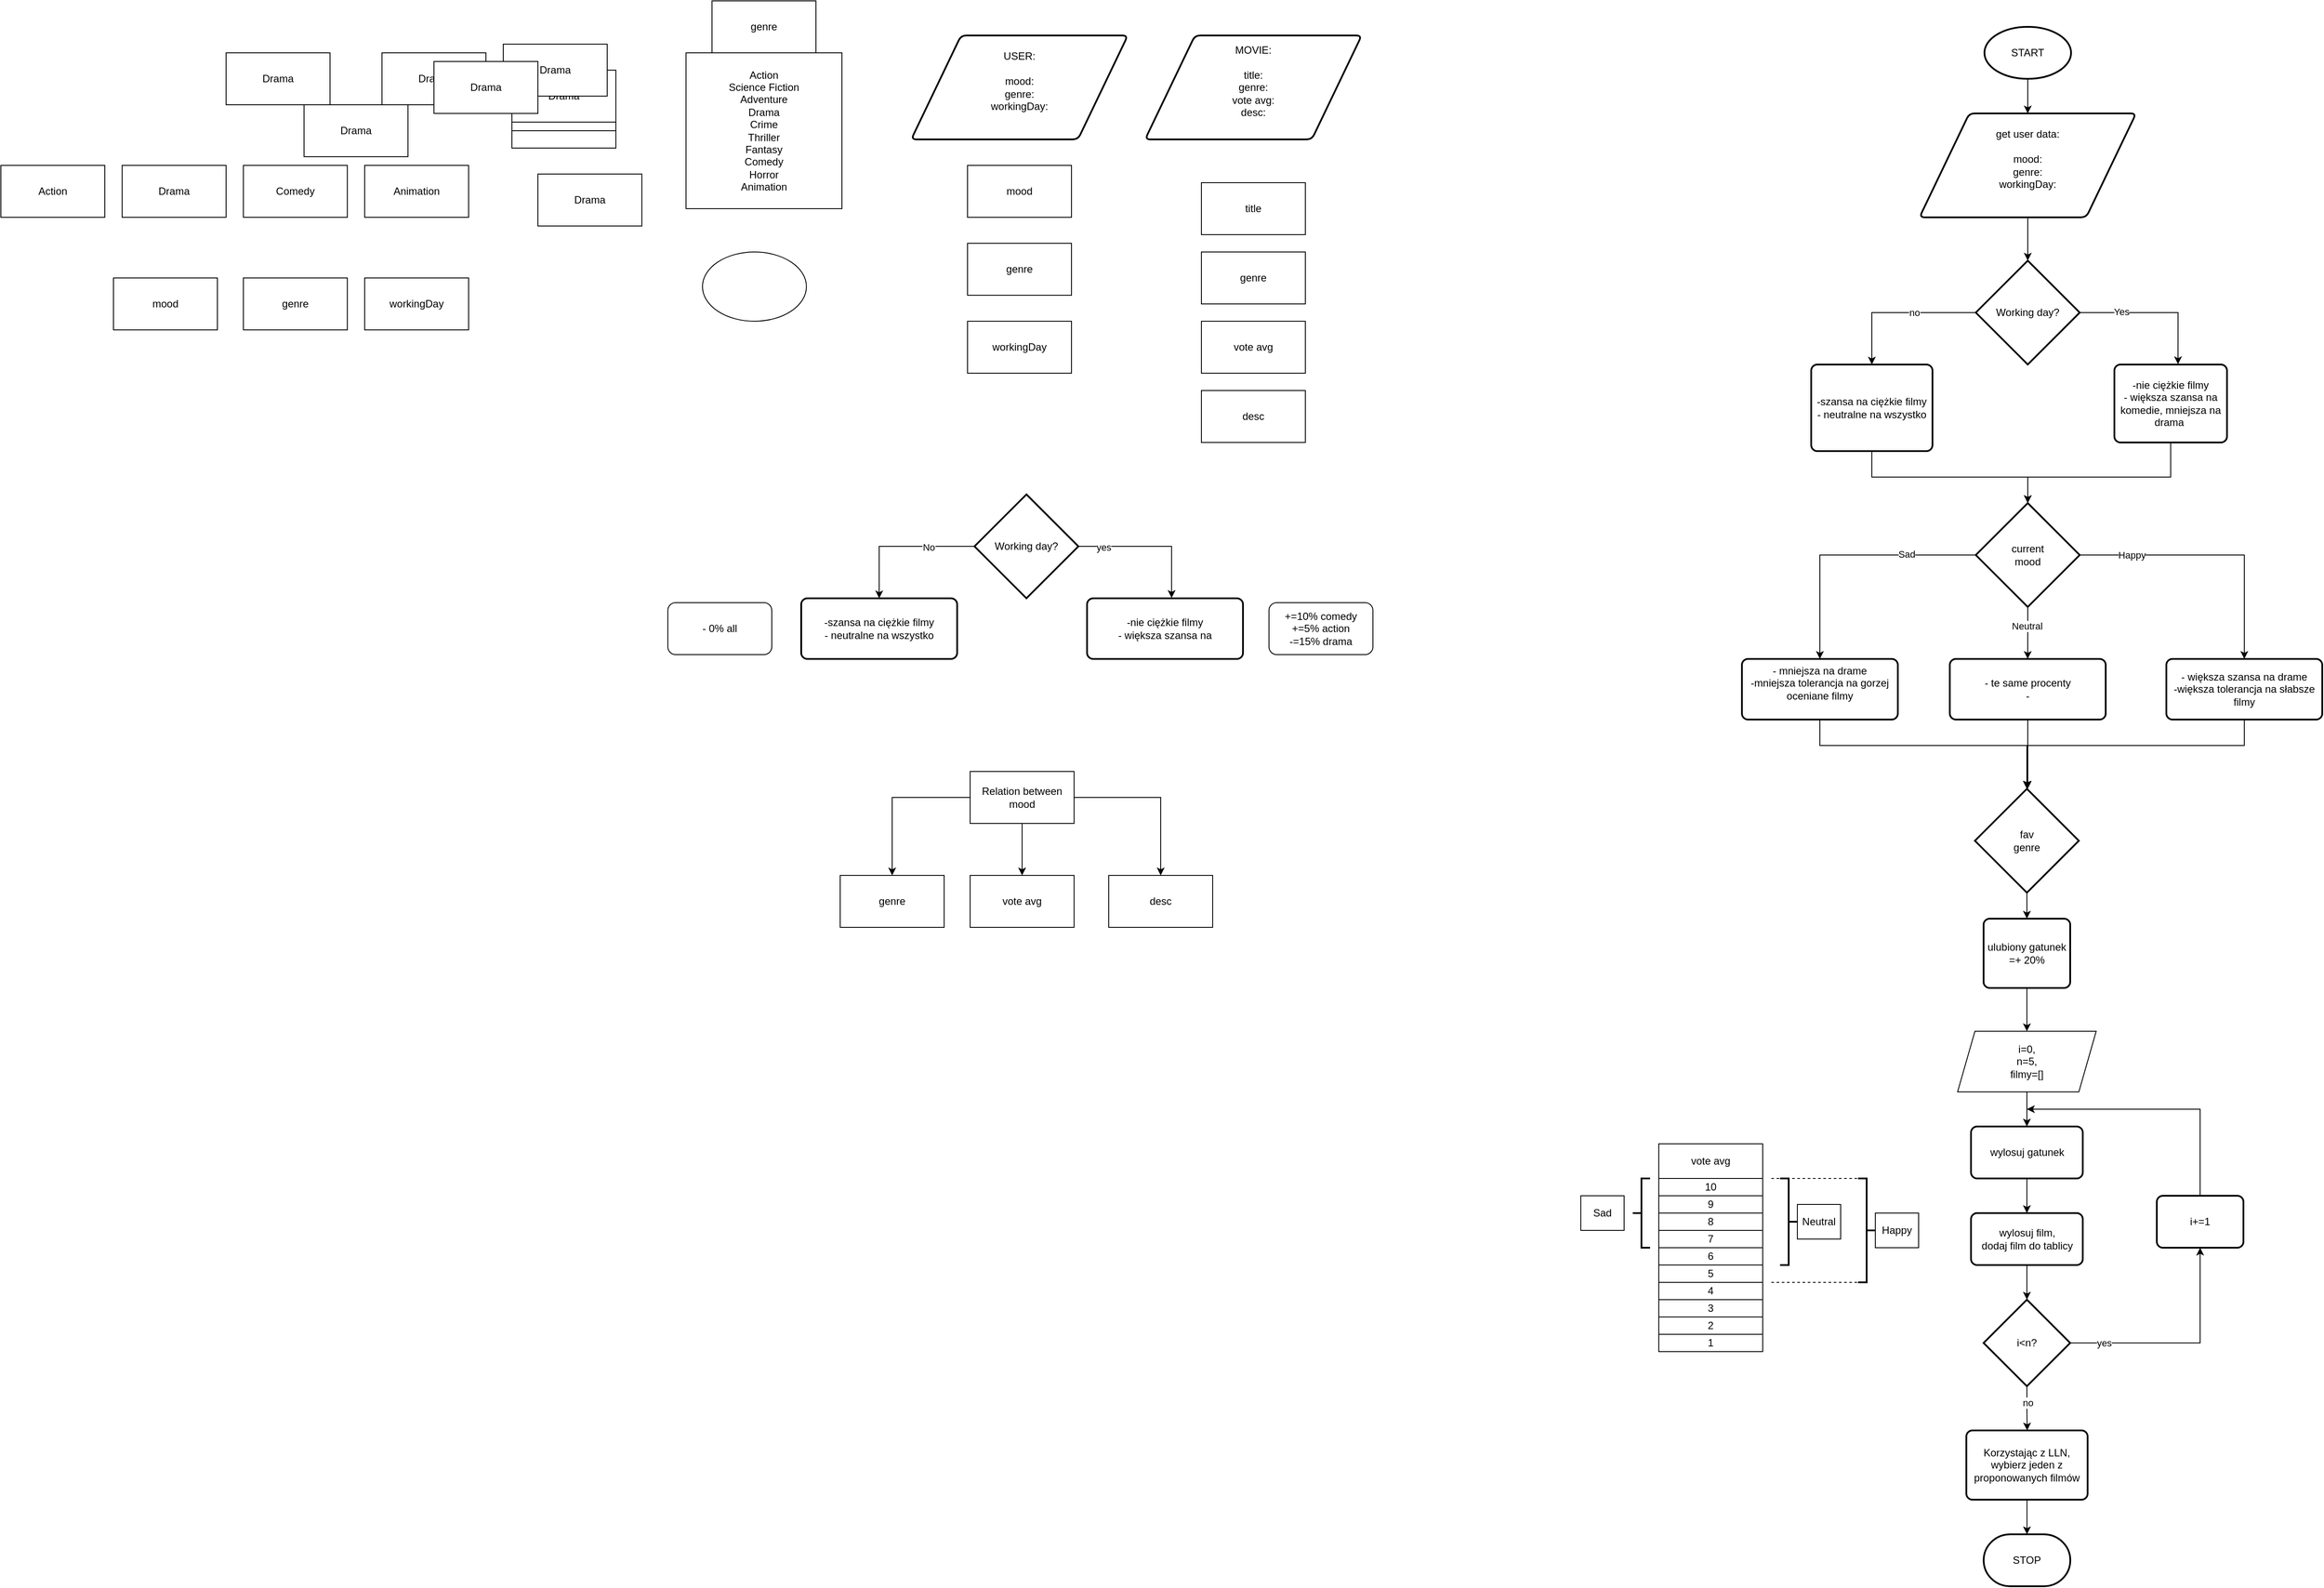 <mxfile version="24.2.5" type="github">
  <diagram name="Strona-1" id="ttXoSirOUBznSJBImnJa">
    <mxGraphModel dx="3771" dy="530" grid="1" gridSize="10" guides="1" tooltips="1" connect="1" arrows="1" fold="1" page="1" pageScale="1" pageWidth="827" pageHeight="1169" math="0" shadow="0">
      <root>
        <mxCell id="0" />
        <mxCell id="1" parent="0" />
        <mxCell id="wMrsFuOgcD0PORIPJlcn-2" value="&lt;div&gt;USER:&lt;br&gt;&lt;br&gt;&lt;/div&gt;&lt;div&gt;mood:&lt;/div&gt;&lt;div&gt;genre:&lt;/div&gt;&lt;div&gt;workingDay:&lt;/div&gt;&lt;div&gt;&lt;br&gt;&lt;/div&gt;" style="shape=parallelogram;html=1;strokeWidth=2;perimeter=parallelogramPerimeter;whiteSpace=wrap;rounded=1;arcSize=12;size=0.23;" parent="1" vertex="1">
          <mxGeometry x="-889" y="50" width="250" height="120" as="geometry" />
        </mxCell>
        <mxCell id="wMrsFuOgcD0PORIPJlcn-3" value="&lt;div&gt;MOVIE:&lt;br&gt;&lt;br&gt;&lt;/div&gt;&lt;div&gt;title:&lt;/div&gt;&lt;div&gt;genre:&lt;/div&gt;&lt;div&gt;vote avg:&lt;/div&gt;&lt;div&gt;desc: &lt;br&gt;&lt;/div&gt;&lt;div&gt;&lt;br&gt;&lt;/div&gt;" style="shape=parallelogram;html=1;strokeWidth=2;perimeter=parallelogramPerimeter;whiteSpace=wrap;rounded=1;arcSize=12;size=0.23;" parent="1" vertex="1">
          <mxGeometry x="-619" y="50" width="250" height="120" as="geometry" />
        </mxCell>
        <mxCell id="wMrsFuOgcD0PORIPJlcn-8" style="edgeStyle=orthogonalEdgeStyle;rounded=0;orthogonalLoop=1;jettySize=auto;html=1;exitX=0.5;exitY=1;exitDx=0;exitDy=0;exitPerimeter=0;entryX=0.5;entryY=0;entryDx=0;entryDy=0;" parent="1" source="wMrsFuOgcD0PORIPJlcn-4" target="wMrsFuOgcD0PORIPJlcn-6" edge="1">
          <mxGeometry relative="1" as="geometry" />
        </mxCell>
        <mxCell id="wMrsFuOgcD0PORIPJlcn-4" value="START" style="strokeWidth=2;html=1;shape=mxgraph.flowchart.start_1;whiteSpace=wrap;" parent="1" vertex="1">
          <mxGeometry x="350" y="40" width="100" height="60" as="geometry" />
        </mxCell>
        <mxCell id="wMrsFuOgcD0PORIPJlcn-6" value="&lt;div&gt;get user data: &lt;br&gt;&lt;br&gt;&lt;/div&gt;&lt;div&gt;mood:&lt;/div&gt;&lt;div&gt;genre:&lt;/div&gt;&lt;div&gt;workingDay:&lt;/div&gt;&lt;div&gt;&lt;br&gt;&lt;/div&gt;" style="shape=parallelogram;html=1;strokeWidth=2;perimeter=parallelogramPerimeter;whiteSpace=wrap;rounded=1;arcSize=12;size=0.23;" parent="1" vertex="1">
          <mxGeometry x="275" y="140" width="250" height="120" as="geometry" />
        </mxCell>
        <mxCell id="kH90dR4RZARtfzA0eED5-41" style="edgeStyle=orthogonalEdgeStyle;rounded=0;orthogonalLoop=1;jettySize=auto;html=1;exitX=1;exitY=0.5;exitDx=0;exitDy=0;entryX=0.565;entryY=-0.004;entryDx=0;entryDy=0;entryPerimeter=0;" parent="1" source="kH90dR4RZARtfzA0eED5-2" target="kH90dR4RZARtfzA0eED5-55" edge="1">
          <mxGeometry relative="1" as="geometry">
            <mxPoint x="570" y="450.0" as="targetPoint" />
          </mxGeometry>
        </mxCell>
        <mxCell id="kH90dR4RZARtfzA0eED5-44" value="Yes" style="edgeLabel;html=1;align=center;verticalAlign=middle;resizable=0;points=[];" parent="kH90dR4RZARtfzA0eED5-41" vertex="1" connectable="0">
          <mxGeometry x="-0.454" y="1" relative="1" as="geometry">
            <mxPoint as="offset" />
          </mxGeometry>
        </mxCell>
        <mxCell id="kH90dR4RZARtfzA0eED5-89" style="edgeStyle=orthogonalEdgeStyle;rounded=0;orthogonalLoop=1;jettySize=auto;html=1;exitX=0;exitY=0.5;exitDx=0;exitDy=0;entryX=0.5;entryY=0;entryDx=0;entryDy=0;" parent="1" source="kH90dR4RZARtfzA0eED5-2" target="kH90dR4RZARtfzA0eED5-88" edge="1">
          <mxGeometry relative="1" as="geometry" />
        </mxCell>
        <mxCell id="kH90dR4RZARtfzA0eED5-149" value="no" style="edgeLabel;html=1;align=center;verticalAlign=middle;resizable=0;points=[];" parent="kH90dR4RZARtfzA0eED5-89" vertex="1" connectable="0">
          <mxGeometry x="-0.211" relative="1" as="geometry">
            <mxPoint as="offset" />
          </mxGeometry>
        </mxCell>
        <mxCell id="kH90dR4RZARtfzA0eED5-2" value="Working day?" style="rhombus;whiteSpace=wrap;html=1;strokeWidth=2;" parent="1" vertex="1">
          <mxGeometry x="340" y="310" width="120" height="120" as="geometry" />
        </mxCell>
        <mxCell id="kH90dR4RZARtfzA0eED5-15" value="Sad" style="rounded=0;whiteSpace=wrap;html=1;" parent="1" vertex="1">
          <mxGeometry x="-116" y="1390" width="50" height="40" as="geometry" />
        </mxCell>
        <mxCell id="kH90dR4RZARtfzA0eED5-105" value="" style="edgeStyle=orthogonalEdgeStyle;rounded=0;orthogonalLoop=1;jettySize=auto;html=1;" parent="1" source="kH90dR4RZARtfzA0eED5-16" target="kH90dR4RZARtfzA0eED5-102" edge="1">
          <mxGeometry relative="1" as="geometry" />
        </mxCell>
        <mxCell id="kH90dR4RZARtfzA0eED5-106" style="edgeStyle=orthogonalEdgeStyle;rounded=0;orthogonalLoop=1;jettySize=auto;html=1;entryX=0.5;entryY=0;entryDx=0;entryDy=0;" parent="1" source="kH90dR4RZARtfzA0eED5-16" target="kH90dR4RZARtfzA0eED5-101" edge="1">
          <mxGeometry relative="1" as="geometry" />
        </mxCell>
        <mxCell id="kH90dR4RZARtfzA0eED5-107" style="edgeStyle=orthogonalEdgeStyle;rounded=0;orthogonalLoop=1;jettySize=auto;html=1;exitX=1;exitY=0.5;exitDx=0;exitDy=0;entryX=0.5;entryY=0;entryDx=0;entryDy=0;" parent="1" source="kH90dR4RZARtfzA0eED5-16" target="kH90dR4RZARtfzA0eED5-103" edge="1">
          <mxGeometry relative="1" as="geometry" />
        </mxCell>
        <mxCell id="kH90dR4RZARtfzA0eED5-16" value="Relation between mood" style="rounded=0;whiteSpace=wrap;html=1;" parent="1" vertex="1">
          <mxGeometry x="-821" y="900" width="120" height="60" as="geometry" />
        </mxCell>
        <mxCell id="kH90dR4RZARtfzA0eED5-27" value="genre" style="rounded=0;whiteSpace=wrap;html=1;" parent="1" vertex="1">
          <mxGeometry x="-554" y="300" width="120" height="60" as="geometry" />
        </mxCell>
        <mxCell id="kH90dR4RZARtfzA0eED5-28" value="&lt;div&gt;vote avg&lt;/div&gt;" style="rounded=0;whiteSpace=wrap;html=1;" parent="1" vertex="1">
          <mxGeometry x="-554" y="380" width="120" height="60" as="geometry" />
        </mxCell>
        <mxCell id="kH90dR4RZARtfzA0eED5-29" value="desc" style="rounded=0;whiteSpace=wrap;html=1;" parent="1" vertex="1">
          <mxGeometry x="-554" y="460" width="120" height="60" as="geometry" />
        </mxCell>
        <mxCell id="kH90dR4RZARtfzA0eED5-30" value="title" style="rounded=0;whiteSpace=wrap;html=1;" parent="1" vertex="1">
          <mxGeometry x="-554" y="220" width="120" height="60" as="geometry" />
        </mxCell>
        <mxCell id="kH90dR4RZARtfzA0eED5-31" value="mood" style="rounded=0;whiteSpace=wrap;html=1;" parent="1" vertex="1">
          <mxGeometry x="-1810" y="330" width="120" height="60" as="geometry" />
        </mxCell>
        <mxCell id="kH90dR4RZARtfzA0eED5-35" value="genre" style="rounded=0;whiteSpace=wrap;html=1;" parent="1" vertex="1">
          <mxGeometry x="-1660" y="330" width="120" height="60" as="geometry" />
        </mxCell>
        <mxCell id="kH90dR4RZARtfzA0eED5-36" value="workingDay" style="rounded=0;whiteSpace=wrap;html=1;" parent="1" vertex="1">
          <mxGeometry x="-1520" y="330" width="120" height="60" as="geometry" />
        </mxCell>
        <mxCell id="kH90dR4RZARtfzA0eED5-60" style="edgeStyle=orthogonalEdgeStyle;rounded=0;orthogonalLoop=1;jettySize=auto;html=1;exitX=0;exitY=0.5;exitDx=0;exitDy=0;entryX=0.5;entryY=0;entryDx=0;entryDy=0;" parent="1" source="kH90dR4RZARtfzA0eED5-46" target="kH90dR4RZARtfzA0eED5-48" edge="1">
          <mxGeometry relative="1" as="geometry" />
        </mxCell>
        <mxCell id="kH90dR4RZARtfzA0eED5-64" value="No" style="edgeLabel;html=1;align=center;verticalAlign=middle;resizable=0;points=[];" parent="kH90dR4RZARtfzA0eED5-60" vertex="1" connectable="0">
          <mxGeometry x="-0.376" y="1" relative="1" as="geometry">
            <mxPoint as="offset" />
          </mxGeometry>
        </mxCell>
        <mxCell id="kH90dR4RZARtfzA0eED5-46" value="Working day?" style="rhombus;whiteSpace=wrap;html=1;strokeWidth=2;" parent="1" vertex="1">
          <mxGeometry x="-816" y="580" width="120" height="120" as="geometry" />
        </mxCell>
        <mxCell id="kH90dR4RZARtfzA0eED5-47" value="&lt;div&gt;-nie ciężkie filmy&lt;/div&gt;&lt;div&gt;- większa szansa na &lt;br&gt;&lt;/div&gt;" style="rounded=1;whiteSpace=wrap;html=1;absoluteArcSize=1;arcSize=14;strokeWidth=2;" parent="1" vertex="1">
          <mxGeometry x="-686" y="700" width="180" height="70" as="geometry" />
        </mxCell>
        <mxCell id="kH90dR4RZARtfzA0eED5-48" value="&lt;div&gt;-szansa na ciężkie filmy&lt;/div&gt;&lt;div&gt;- neutralne na wszystko&lt;br&gt;&lt;/div&gt;" style="rounded=1;whiteSpace=wrap;html=1;absoluteArcSize=1;arcSize=14;strokeWidth=2;" parent="1" vertex="1">
          <mxGeometry x="-1016" y="700" width="180" height="70" as="geometry" />
        </mxCell>
        <mxCell id="kH90dR4RZARtfzA0eED5-56" style="edgeStyle=orthogonalEdgeStyle;rounded=0;orthogonalLoop=1;jettySize=auto;html=1;exitX=0.5;exitY=1;exitDx=0;exitDy=0;entryX=0.5;entryY=0;entryDx=0;entryDy=0;" parent="1" source="kH90dR4RZARtfzA0eED5-55" target="kH90dR4RZARtfzA0eED5-97" edge="1">
          <mxGeometry relative="1" as="geometry">
            <mxPoint x="400" y="580" as="targetPoint" />
            <Array as="points">
              <mxPoint x="565" y="560" />
              <mxPoint x="400" y="560" />
            </Array>
          </mxGeometry>
        </mxCell>
        <mxCell id="kH90dR4RZARtfzA0eED5-55" value="&lt;div&gt;-nie ciężkie filmy&lt;/div&gt;- większa szansa na komedie, mniejsza na drama&amp;nbsp; " style="rounded=1;whiteSpace=wrap;html=1;absoluteArcSize=1;arcSize=14;strokeWidth=2;" parent="1" vertex="1">
          <mxGeometry x="500" y="430" width="130" height="90" as="geometry" />
        </mxCell>
        <mxCell id="kH90dR4RZARtfzA0eED5-59" style="edgeStyle=orthogonalEdgeStyle;rounded=0;orthogonalLoop=1;jettySize=auto;html=1;exitX=0.5;exitY=1;exitDx=0;exitDy=0;" parent="1" source="wMrsFuOgcD0PORIPJlcn-6" edge="1">
          <mxGeometry relative="1" as="geometry">
            <mxPoint x="400" y="310" as="targetPoint" />
          </mxGeometry>
        </mxCell>
        <mxCell id="kH90dR4RZARtfzA0eED5-61" style="edgeStyle=orthogonalEdgeStyle;rounded=0;orthogonalLoop=1;jettySize=auto;html=1;exitX=1;exitY=0.5;exitDx=0;exitDy=0;entryX=0.542;entryY=-0.006;entryDx=0;entryDy=0;entryPerimeter=0;" parent="1" source="kH90dR4RZARtfzA0eED5-46" target="kH90dR4RZARtfzA0eED5-47" edge="1">
          <mxGeometry relative="1" as="geometry" />
        </mxCell>
        <mxCell id="kH90dR4RZARtfzA0eED5-62" value="yes" style="edgeLabel;html=1;align=center;verticalAlign=middle;resizable=0;points=[];" parent="kH90dR4RZARtfzA0eED5-61" vertex="1" connectable="0">
          <mxGeometry x="-0.655" y="-1" relative="1" as="geometry">
            <mxPoint as="offset" />
          </mxGeometry>
        </mxCell>
        <mxCell id="l6ITB0ktixldAj-hyIiu-5" value="+=10% comedy&lt;br&gt;+=5% action&lt;div&gt;-=15% drama&lt;/div&gt;" style="rounded=1;whiteSpace=wrap;html=1;" parent="1" vertex="1">
          <mxGeometry x="-476" y="705" width="120" height="60" as="geometry" />
        </mxCell>
        <mxCell id="l6ITB0ktixldAj-hyIiu-6" value="Action&lt;br&gt;Science Fiction&lt;br&gt;Adventure&lt;br&gt;Drama&lt;br&gt;Crime&lt;br&gt;Thriller&lt;br&gt;Fantasy&lt;br&gt;Comedy&lt;div&gt;Horror&lt;/div&gt;&lt;div&gt;Animation&lt;br&gt;&lt;/div&gt;" style="whiteSpace=wrap;html=1;aspect=fixed;" parent="1" vertex="1">
          <mxGeometry x="-1149" y="70" width="180" height="180" as="geometry" />
        </mxCell>
        <mxCell id="kH90dR4RZARtfzA0eED5-87" value="- 0% all" style="rounded=1;whiteSpace=wrap;html=1;" parent="1" vertex="1">
          <mxGeometry x="-1170" y="705" width="120" height="60" as="geometry" />
        </mxCell>
        <mxCell id="kH90dR4RZARtfzA0eED5-90" style="edgeStyle=orthogonalEdgeStyle;rounded=0;orthogonalLoop=1;jettySize=auto;html=1;exitX=0.5;exitY=1;exitDx=0;exitDy=0;entryX=0.5;entryY=0;entryDx=0;entryDy=0;" parent="1" source="kH90dR4RZARtfzA0eED5-88" target="kH90dR4RZARtfzA0eED5-97" edge="1">
          <mxGeometry relative="1" as="geometry">
            <mxPoint x="400" y="580" as="targetPoint" />
            <Array as="points">
              <mxPoint x="220" y="560" />
              <mxPoint x="400" y="560" />
            </Array>
          </mxGeometry>
        </mxCell>
        <mxCell id="kH90dR4RZARtfzA0eED5-88" value="&lt;div&gt;-szansa na ciężkie filmy&lt;/div&gt;&lt;div&gt;- neutralne na wszystko&lt;br&gt;&lt;/div&gt;" style="rounded=1;whiteSpace=wrap;html=1;absoluteArcSize=1;arcSize=14;strokeWidth=2;" parent="1" vertex="1">
          <mxGeometry x="150" y="430" width="140" height="100" as="geometry" />
        </mxCell>
        <mxCell id="kH90dR4RZARtfzA0eED5-91" style="edgeStyle=orthogonalEdgeStyle;rounded=0;orthogonalLoop=1;jettySize=auto;html=1;exitX=0;exitY=0.5;exitDx=0;exitDy=0;entryX=0.5;entryY=0;entryDx=0;entryDy=0;" parent="1" source="kH90dR4RZARtfzA0eED5-97" target="kH90dR4RZARtfzA0eED5-99" edge="1">
          <mxGeometry relative="1" as="geometry" />
        </mxCell>
        <mxCell id="kH90dR4RZARtfzA0eED5-92" value="Sad" style="edgeLabel;html=1;align=center;verticalAlign=middle;resizable=0;points=[];" parent="kH90dR4RZARtfzA0eED5-91" vertex="1" connectable="0">
          <mxGeometry x="-0.463" y="-1" relative="1" as="geometry">
            <mxPoint as="offset" />
          </mxGeometry>
        </mxCell>
        <mxCell id="kH90dR4RZARtfzA0eED5-93" value="" style="edgeStyle=orthogonalEdgeStyle;rounded=0;orthogonalLoop=1;jettySize=auto;html=1;entryX=0.5;entryY=0;entryDx=0;entryDy=0;" parent="1" source="kH90dR4RZARtfzA0eED5-97" target="kH90dR4RZARtfzA0eED5-98" edge="1">
          <mxGeometry relative="1" as="geometry">
            <mxPoint x="570" y="710" as="targetPoint" />
          </mxGeometry>
        </mxCell>
        <mxCell id="kH90dR4RZARtfzA0eED5-94" value="Happy" style="edgeLabel;html=1;align=center;verticalAlign=middle;resizable=0;points=[];" parent="kH90dR4RZARtfzA0eED5-93" vertex="1" connectable="0">
          <mxGeometry x="-0.613" relative="1" as="geometry">
            <mxPoint as="offset" />
          </mxGeometry>
        </mxCell>
        <mxCell id="kH90dR4RZARtfzA0eED5-95" style="edgeStyle=orthogonalEdgeStyle;rounded=0;orthogonalLoop=1;jettySize=auto;html=1;exitX=0.5;exitY=1;exitDx=0;exitDy=0;" parent="1" source="kH90dR4RZARtfzA0eED5-97" edge="1">
          <mxGeometry relative="1" as="geometry">
            <mxPoint x="399.931" y="770" as="targetPoint" />
          </mxGeometry>
        </mxCell>
        <mxCell id="kH90dR4RZARtfzA0eED5-96" value="Neutral" style="edgeLabel;html=1;align=center;verticalAlign=middle;resizable=0;points=[];" parent="kH90dR4RZARtfzA0eED5-95" vertex="1" connectable="0">
          <mxGeometry x="-0.265" y="-1" relative="1" as="geometry">
            <mxPoint as="offset" />
          </mxGeometry>
        </mxCell>
        <mxCell id="kH90dR4RZARtfzA0eED5-97" value="current&lt;br&gt;mood" style="rhombus;whiteSpace=wrap;html=1;strokeWidth=2;" parent="1" vertex="1">
          <mxGeometry x="340" y="590" width="120" height="120" as="geometry" />
        </mxCell>
        <mxCell id="kH90dR4RZARtfzA0eED5-178" style="edgeStyle=orthogonalEdgeStyle;rounded=0;orthogonalLoop=1;jettySize=auto;html=1;entryX=0.5;entryY=0;entryDx=0;entryDy=0;" parent="1" source="kH90dR4RZARtfzA0eED5-98" target="kH90dR4RZARtfzA0eED5-175" edge="1">
          <mxGeometry relative="1" as="geometry">
            <Array as="points">
              <mxPoint x="650" y="870" />
              <mxPoint x="399" y="870" />
            </Array>
          </mxGeometry>
        </mxCell>
        <mxCell id="kH90dR4RZARtfzA0eED5-98" value="&lt;div&gt;- większa szansa na drame&lt;/div&gt;&lt;div&gt;-większa tolerancja na słabsze filmy&lt;br&gt;&lt;/div&gt;" style="rounded=1;whiteSpace=wrap;html=1;absoluteArcSize=1;arcSize=14;strokeWidth=2;" parent="1" vertex="1">
          <mxGeometry x="560" y="770" width="180" height="70" as="geometry" />
        </mxCell>
        <mxCell id="kH90dR4RZARtfzA0eED5-179" style="edgeStyle=orthogonalEdgeStyle;rounded=0;orthogonalLoop=1;jettySize=auto;html=1;" parent="1" source="kH90dR4RZARtfzA0eED5-99" edge="1">
          <mxGeometry relative="1" as="geometry">
            <mxPoint x="400" y="920.0" as="targetPoint" />
            <Array as="points">
              <mxPoint x="160" y="870" />
              <mxPoint x="400" y="870" />
            </Array>
          </mxGeometry>
        </mxCell>
        <mxCell id="kH90dR4RZARtfzA0eED5-99" value="&lt;div&gt;- mniejsza na drame&lt;/div&gt;&lt;div&gt;-mniejsza tolerancja na gorzej oceniane filmy&lt;br&gt;&lt;/div&gt;&lt;div&gt;&lt;br&gt;&lt;/div&gt;" style="rounded=1;whiteSpace=wrap;html=1;absoluteArcSize=1;arcSize=14;strokeWidth=2;" parent="1" vertex="1">
          <mxGeometry x="70" y="770" width="180" height="70" as="geometry" />
        </mxCell>
        <mxCell id="kH90dR4RZARtfzA0eED5-116" style="edgeStyle=orthogonalEdgeStyle;rounded=0;orthogonalLoop=1;jettySize=auto;html=1;entryX=0.5;entryY=0;entryDx=0;entryDy=0;" parent="1" source="kH90dR4RZARtfzA0eED5-100" target="kH90dR4RZARtfzA0eED5-175" edge="1">
          <mxGeometry relative="1" as="geometry">
            <mxPoint x="400" y="1010" as="targetPoint" />
          </mxGeometry>
        </mxCell>
        <mxCell id="kH90dR4RZARtfzA0eED5-100" value="- te same procenty&lt;br&gt;-" style="rounded=1;whiteSpace=wrap;html=1;absoluteArcSize=1;arcSize=14;strokeWidth=2;" parent="1" vertex="1">
          <mxGeometry x="310" y="770" width="180" height="70" as="geometry" />
        </mxCell>
        <mxCell id="kH90dR4RZARtfzA0eED5-101" value="genre" style="rounded=0;whiteSpace=wrap;html=1;" parent="1" vertex="1">
          <mxGeometry x="-971" y="1020" width="120" height="60" as="geometry" />
        </mxCell>
        <mxCell id="kH90dR4RZARtfzA0eED5-102" value="&lt;div&gt;vote avg&lt;/div&gt;" style="rounded=0;whiteSpace=wrap;html=1;" parent="1" vertex="1">
          <mxGeometry x="-821" y="1020" width="120" height="60" as="geometry" />
        </mxCell>
        <mxCell id="kH90dR4RZARtfzA0eED5-103" value="desc" style="rounded=0;whiteSpace=wrap;html=1;" parent="1" vertex="1">
          <mxGeometry x="-661" y="1020" width="120" height="60" as="geometry" />
        </mxCell>
        <mxCell id="kH90dR4RZARtfzA0eED5-109" value="&lt;div&gt;vote avg&lt;/div&gt;" style="rounded=0;whiteSpace=wrap;html=1;" parent="1" vertex="1">
          <mxGeometry x="-26" y="1330" width="120" height="40" as="geometry" />
        </mxCell>
        <mxCell id="kH90dR4RZARtfzA0eED5-110" value="10" style="rounded=0;whiteSpace=wrap;html=1;" parent="1" vertex="1">
          <mxGeometry x="-26" y="1370" width="120" height="20" as="geometry" />
        </mxCell>
        <mxCell id="kH90dR4RZARtfzA0eED5-111" value="9" style="rounded=0;whiteSpace=wrap;html=1;" parent="1" vertex="1">
          <mxGeometry x="-26" y="1390" width="120" height="20" as="geometry" />
        </mxCell>
        <mxCell id="kH90dR4RZARtfzA0eED5-113" value="" style="strokeWidth=2;html=1;shape=mxgraph.flowchart.annotation_2;align=left;labelPosition=right;pointerEvents=1;" parent="1" vertex="1">
          <mxGeometry x="-56" y="1370" width="20" height="80" as="geometry" />
        </mxCell>
        <mxCell id="kH90dR4RZARtfzA0eED5-156" value="" style="edgeStyle=orthogonalEdgeStyle;rounded=0;orthogonalLoop=1;jettySize=auto;html=1;" parent="1" source="kH90dR4RZARtfzA0eED5-119" target="kH90dR4RZARtfzA0eED5-154" edge="1">
          <mxGeometry relative="1" as="geometry" />
        </mxCell>
        <mxCell id="kH90dR4RZARtfzA0eED5-119" value="ulubiony gatunek =+ 20% " style="rounded=1;whiteSpace=wrap;html=1;absoluteArcSize=1;arcSize=14;strokeWidth=2;" parent="1" vertex="1">
          <mxGeometry x="349" y="1070" width="100" height="80" as="geometry" />
        </mxCell>
        <mxCell id="kH90dR4RZARtfzA0eED5-122" value="genre" style="rounded=0;whiteSpace=wrap;html=1;" parent="1" vertex="1">
          <mxGeometry x="-1119" y="10" width="120" height="60" as="geometry" />
        </mxCell>
        <mxCell id="kH90dR4RZARtfzA0eED5-127" value="2" style="rounded=0;whiteSpace=wrap;html=1;" parent="1" vertex="1">
          <mxGeometry x="-26" y="1530" width="120" height="20" as="geometry" />
        </mxCell>
        <mxCell id="kH90dR4RZARtfzA0eED5-128" value="1" style="rounded=0;whiteSpace=wrap;html=1;" parent="1" vertex="1">
          <mxGeometry x="-26" y="1550" width="120" height="20" as="geometry" />
        </mxCell>
        <mxCell id="kH90dR4RZARtfzA0eED5-129" value="8" style="rounded=0;whiteSpace=wrap;html=1;" parent="1" vertex="1">
          <mxGeometry x="-26" y="1410" width="120" height="20" as="geometry" />
        </mxCell>
        <mxCell id="kH90dR4RZARtfzA0eED5-130" value="7" style="rounded=0;whiteSpace=wrap;html=1;" parent="1" vertex="1">
          <mxGeometry x="-26" y="1430" width="120" height="20" as="geometry" />
        </mxCell>
        <mxCell id="kH90dR4RZARtfzA0eED5-131" value="6" style="rounded=0;whiteSpace=wrap;html=1;" parent="1" vertex="1">
          <mxGeometry x="-26" y="1450" width="120" height="20" as="geometry" />
        </mxCell>
        <mxCell id="kH90dR4RZARtfzA0eED5-132" value="5" style="rounded=0;whiteSpace=wrap;html=1;" parent="1" vertex="1">
          <mxGeometry x="-26" y="1470" width="120" height="20" as="geometry" />
        </mxCell>
        <mxCell id="kH90dR4RZARtfzA0eED5-133" value="4" style="rounded=0;whiteSpace=wrap;html=1;" parent="1" vertex="1">
          <mxGeometry x="-26" y="1490" width="120" height="20" as="geometry" />
        </mxCell>
        <mxCell id="kH90dR4RZARtfzA0eED5-134" value="3" style="rounded=0;whiteSpace=wrap;html=1;" parent="1" vertex="1">
          <mxGeometry x="-26" y="1510" width="120" height="20" as="geometry" />
        </mxCell>
        <mxCell id="kH90dR4RZARtfzA0eED5-136" value="" style="strokeWidth=2;html=1;shape=mxgraph.flowchart.annotation_2;align=left;labelPosition=right;pointerEvents=1;rotation=-180;" parent="1" vertex="1">
          <mxGeometry x="114" y="1370" width="20" height="100" as="geometry" />
        </mxCell>
        <mxCell id="kH90dR4RZARtfzA0eED5-137" value="" style="strokeWidth=2;html=1;shape=mxgraph.flowchart.annotation_2;align=left;labelPosition=right;pointerEvents=1;rotation=-180;" parent="1" vertex="1">
          <mxGeometry x="204" y="1370" width="20" height="120" as="geometry" />
        </mxCell>
        <mxCell id="kH90dR4RZARtfzA0eED5-145" value="" style="endArrow=none;dashed=1;html=1;rounded=0;entryX=1;entryY=0;entryDx=0;entryDy=0;entryPerimeter=0;" parent="1" target="kH90dR4RZARtfzA0eED5-137" edge="1">
          <mxGeometry width="50" height="50" relative="1" as="geometry">
            <mxPoint x="104" y="1490" as="sourcePoint" />
            <mxPoint x="199" y="1495" as="targetPoint" />
          </mxGeometry>
        </mxCell>
        <mxCell id="kH90dR4RZARtfzA0eED5-146" value="" style="endArrow=none;dashed=1;html=1;rounded=0;entryX=1;entryY=1;entryDx=0;entryDy=0;entryPerimeter=0;" parent="1" target="kH90dR4RZARtfzA0eED5-137" edge="1">
          <mxGeometry width="50" height="50" relative="1" as="geometry">
            <mxPoint x="104" y="1370" as="sourcePoint" />
            <mxPoint x="214" y="1500" as="targetPoint" />
          </mxGeometry>
        </mxCell>
        <mxCell id="kH90dR4RZARtfzA0eED5-147" value="Neutral" style="rounded=0;whiteSpace=wrap;html=1;" parent="1" vertex="1">
          <mxGeometry x="134" y="1400" width="50" height="40" as="geometry" />
        </mxCell>
        <mxCell id="kH90dR4RZARtfzA0eED5-148" value="Happy" style="rounded=0;whiteSpace=wrap;html=1;" parent="1" vertex="1">
          <mxGeometry x="224" y="1410" width="50" height="40" as="geometry" />
        </mxCell>
        <mxCell id="kH90dR4RZARtfzA0eED5-157" value="" style="edgeStyle=orthogonalEdgeStyle;rounded=0;orthogonalLoop=1;jettySize=auto;html=1;entryX=0.5;entryY=0;entryDx=0;entryDy=0;" parent="1" source="kH90dR4RZARtfzA0eED5-154" target="kH90dR4RZARtfzA0eED5-180" edge="1">
          <mxGeometry relative="1" as="geometry">
            <mxPoint x="380" y="1290" as="targetPoint" />
          </mxGeometry>
        </mxCell>
        <mxCell id="kH90dR4RZARtfzA0eED5-154" value="i=0,&lt;br&gt;&lt;div&gt;n=5,&lt;/div&gt;&lt;div&gt;filmy=[]&lt;br&gt;&lt;/div&gt;" style="shape=parallelogram;perimeter=parallelogramPerimeter;whiteSpace=wrap;html=1;fixedSize=1;" parent="1" vertex="1">
          <mxGeometry x="319" y="1200" width="160" height="70" as="geometry" />
        </mxCell>
        <mxCell id="kH90dR4RZARtfzA0eED5-155" style="edgeStyle=orthogonalEdgeStyle;rounded=0;orthogonalLoop=1;jettySize=auto;html=1;exitX=0.5;exitY=1;exitDx=0;exitDy=0;" parent="1" source="kH90dR4RZARtfzA0eED5-154" target="kH90dR4RZARtfzA0eED5-154" edge="1">
          <mxGeometry relative="1" as="geometry" />
        </mxCell>
        <mxCell id="kH90dR4RZARtfzA0eED5-163" style="edgeStyle=orthogonalEdgeStyle;rounded=0;orthogonalLoop=1;jettySize=auto;html=1;exitX=0.5;exitY=1;exitDx=0;exitDy=0;exitPerimeter=0;" parent="1" source="kH90dR4RZARtfzA0eED5-158" edge="1">
          <mxGeometry relative="1" as="geometry">
            <mxPoint x="399.322" y="1661" as="targetPoint" />
          </mxGeometry>
        </mxCell>
        <mxCell id="kH90dR4RZARtfzA0eED5-168" value="no" style="edgeLabel;html=1;align=center;verticalAlign=middle;resizable=0;points=[];" parent="kH90dR4RZARtfzA0eED5-163" vertex="1" connectable="0">
          <mxGeometry x="-0.286" y="1" relative="1" as="geometry">
            <mxPoint as="offset" />
          </mxGeometry>
        </mxCell>
        <mxCell id="kH90dR4RZARtfzA0eED5-166" style="edgeStyle=orthogonalEdgeStyle;rounded=0;orthogonalLoop=1;jettySize=auto;html=1;entryX=0.5;entryY=1;entryDx=0;entryDy=0;" parent="1" source="kH90dR4RZARtfzA0eED5-158" target="kH90dR4RZARtfzA0eED5-164" edge="1">
          <mxGeometry relative="1" as="geometry" />
        </mxCell>
        <mxCell id="kH90dR4RZARtfzA0eED5-167" value="yes" style="edgeLabel;html=1;align=center;verticalAlign=middle;resizable=0;points=[];" parent="kH90dR4RZARtfzA0eED5-166" vertex="1" connectable="0">
          <mxGeometry x="-0.843" y="-1" relative="1" as="geometry">
            <mxPoint x="18" y="-1" as="offset" />
          </mxGeometry>
        </mxCell>
        <mxCell id="kH90dR4RZARtfzA0eED5-158" value="i&amp;lt;n?" style="strokeWidth=2;html=1;shape=mxgraph.flowchart.decision;whiteSpace=wrap;" parent="1" vertex="1">
          <mxGeometry x="349" y="1510" width="100" height="100" as="geometry" />
        </mxCell>
        <mxCell id="kH90dR4RZARtfzA0eED5-165" style="edgeStyle=orthogonalEdgeStyle;rounded=0;orthogonalLoop=1;jettySize=auto;html=1;" parent="1" source="kH90dR4RZARtfzA0eED5-164" edge="1">
          <mxGeometry relative="1" as="geometry">
            <mxPoint x="399" y="1290" as="targetPoint" />
            <Array as="points">
              <mxPoint x="599" y="1290" />
            </Array>
          </mxGeometry>
        </mxCell>
        <mxCell id="kH90dR4RZARtfzA0eED5-164" value="i+=1" style="rounded=1;whiteSpace=wrap;html=1;absoluteArcSize=1;arcSize=14;strokeWidth=2;" parent="1" vertex="1">
          <mxGeometry x="549" y="1390" width="100" height="60" as="geometry" />
        </mxCell>
        <mxCell id="kH90dR4RZARtfzA0eED5-171" value="" style="edgeStyle=orthogonalEdgeStyle;rounded=0;orthogonalLoop=1;jettySize=auto;html=1;" parent="1" source="kH90dR4RZARtfzA0eED5-169" target="kH90dR4RZARtfzA0eED5-170" edge="1">
          <mxGeometry relative="1" as="geometry" />
        </mxCell>
        <mxCell id="kH90dR4RZARtfzA0eED5-169" value="Korzystając z LLN, wybierz jeden z proponowanych filmów" style="rounded=1;whiteSpace=wrap;html=1;absoluteArcSize=1;arcSize=14;strokeWidth=2;" parent="1" vertex="1">
          <mxGeometry x="329.1" y="1661" width="140" height="80" as="geometry" />
        </mxCell>
        <mxCell id="kH90dR4RZARtfzA0eED5-170" value="STOP" style="strokeWidth=2;html=1;shape=mxgraph.flowchart.terminator;whiteSpace=wrap;" parent="1" vertex="1">
          <mxGeometry x="349.1" y="1781" width="100" height="60" as="geometry" />
        </mxCell>
        <mxCell id="kH90dR4RZARtfzA0eED5-177" value="" style="edgeStyle=orthogonalEdgeStyle;rounded=0;orthogonalLoop=1;jettySize=auto;html=1;" parent="1" source="kH90dR4RZARtfzA0eED5-175" target="kH90dR4RZARtfzA0eED5-119" edge="1">
          <mxGeometry relative="1" as="geometry" />
        </mxCell>
        <mxCell id="kH90dR4RZARtfzA0eED5-175" value="fav&lt;br&gt;genre" style="rhombus;whiteSpace=wrap;html=1;strokeWidth=2;" parent="1" vertex="1">
          <mxGeometry x="339" y="920" width="120" height="120" as="geometry" />
        </mxCell>
        <mxCell id="kH90dR4RZARtfzA0eED5-183" value="" style="edgeStyle=orthogonalEdgeStyle;rounded=0;orthogonalLoop=1;jettySize=auto;html=1;" parent="1" source="kH90dR4RZARtfzA0eED5-180" target="kH90dR4RZARtfzA0eED5-182" edge="1">
          <mxGeometry relative="1" as="geometry" />
        </mxCell>
        <mxCell id="kH90dR4RZARtfzA0eED5-180" value="wylosuj gatunek" style="rounded=1;whiteSpace=wrap;html=1;absoluteArcSize=1;arcSize=14;strokeWidth=2;" parent="1" vertex="1">
          <mxGeometry x="334.5" y="1310" width="129" height="60" as="geometry" />
        </mxCell>
        <mxCell id="kH90dR4RZARtfzA0eED5-184" value="" style="edgeStyle=orthogonalEdgeStyle;rounded=0;orthogonalLoop=1;jettySize=auto;html=1;" parent="1" source="kH90dR4RZARtfzA0eED5-182" target="kH90dR4RZARtfzA0eED5-158" edge="1">
          <mxGeometry relative="1" as="geometry" />
        </mxCell>
        <mxCell id="kH90dR4RZARtfzA0eED5-182" value="wylosuj film,&lt;br&gt;dodaj film do tablicy" style="rounded=1;whiteSpace=wrap;html=1;absoluteArcSize=1;arcSize=14;strokeWidth=2;" parent="1" vertex="1">
          <mxGeometry x="334.5" y="1410" width="129" height="60" as="geometry" />
        </mxCell>
        <mxCell id="8BwvfhJvf0Z6np2Ag21L-1" value="" style="ellipse;whiteSpace=wrap;html=1;" parent="1" vertex="1">
          <mxGeometry x="-1130" y="300" width="120" height="80" as="geometry" />
        </mxCell>
        <mxCell id="TWH56zLkKuCZD2HUNotS-1" value="Drama" style="rounded=0;whiteSpace=wrap;html=1;" vertex="1" parent="1">
          <mxGeometry x="-1590" y="130" width="120" height="60" as="geometry" />
        </mxCell>
        <mxCell id="TWH56zLkKuCZD2HUNotS-2" value="Action" style="rounded=0;whiteSpace=wrap;html=1;" vertex="1" parent="1">
          <mxGeometry x="-1940" y="200" width="120" height="60" as="geometry" />
        </mxCell>
        <mxCell id="TWH56zLkKuCZD2HUNotS-5" value="Animation" style="rounded=0;whiteSpace=wrap;html=1;" vertex="1" parent="1">
          <mxGeometry x="-1520" y="200" width="120" height="60" as="geometry" />
        </mxCell>
        <mxCell id="TWH56zLkKuCZD2HUNotS-6" value="Comedy" style="rounded=0;whiteSpace=wrap;html=1;" vertex="1" parent="1">
          <mxGeometry x="-1660" y="200" width="120" height="60" as="geometry" />
        </mxCell>
        <mxCell id="TWH56zLkKuCZD2HUNotS-7" value="Drama" style="rounded=0;whiteSpace=wrap;html=1;" vertex="1" parent="1">
          <mxGeometry x="-1800" y="200" width="120" height="60" as="geometry" />
        </mxCell>
        <mxCell id="TWH56zLkKuCZD2HUNotS-8" value="mood" style="rounded=0;whiteSpace=wrap;html=1;" vertex="1" parent="1">
          <mxGeometry x="-824" y="200" width="120" height="60" as="geometry" />
        </mxCell>
        <mxCell id="TWH56zLkKuCZD2HUNotS-9" value="genre" style="rounded=0;whiteSpace=wrap;html=1;" vertex="1" parent="1">
          <mxGeometry x="-824" y="290" width="120" height="60" as="geometry" />
        </mxCell>
        <mxCell id="TWH56zLkKuCZD2HUNotS-10" value="workingDay" style="rounded=0;whiteSpace=wrap;html=1;" vertex="1" parent="1">
          <mxGeometry x="-824" y="380" width="120" height="60" as="geometry" />
        </mxCell>
        <mxCell id="TWH56zLkKuCZD2HUNotS-12" value="Drama" style="rounded=0;whiteSpace=wrap;html=1;" vertex="1" parent="1">
          <mxGeometry x="-1680" y="70" width="120" height="60" as="geometry" />
        </mxCell>
        <mxCell id="TWH56zLkKuCZD2HUNotS-13" value="Drama" style="rounded=0;whiteSpace=wrap;html=1;" vertex="1" parent="1">
          <mxGeometry x="-1320" y="210" width="120" height="60" as="geometry" />
        </mxCell>
        <mxCell id="TWH56zLkKuCZD2HUNotS-14" value="Drama" style="rounded=0;whiteSpace=wrap;html=1;" vertex="1" parent="1">
          <mxGeometry x="-1350" y="120" width="120" height="60" as="geometry" />
        </mxCell>
        <mxCell id="TWH56zLkKuCZD2HUNotS-15" value="Drama" style="rounded=0;whiteSpace=wrap;html=1;" vertex="1" parent="1">
          <mxGeometry x="-1350" y="100" width="120" height="60" as="geometry" />
        </mxCell>
        <mxCell id="TWH56zLkKuCZD2HUNotS-16" value="Drama" style="rounded=0;whiteSpace=wrap;html=1;" vertex="1" parent="1">
          <mxGeometry x="-1350" y="90" width="120" height="60" as="geometry" />
        </mxCell>
        <mxCell id="TWH56zLkKuCZD2HUNotS-17" value="Drama" style="rounded=0;whiteSpace=wrap;html=1;" vertex="1" parent="1">
          <mxGeometry x="-1500" y="70" width="120" height="60" as="geometry" />
        </mxCell>
        <mxCell id="TWH56zLkKuCZD2HUNotS-18" value="Drama" style="rounded=0;whiteSpace=wrap;html=1;" vertex="1" parent="1">
          <mxGeometry x="-1360" y="60" width="120" height="60" as="geometry" />
        </mxCell>
        <mxCell id="TWH56zLkKuCZD2HUNotS-19" value="Drama" style="rounded=0;whiteSpace=wrap;html=1;" vertex="1" parent="1">
          <mxGeometry x="-1440" y="80" width="120" height="60" as="geometry" />
        </mxCell>
      </root>
    </mxGraphModel>
  </diagram>
</mxfile>
